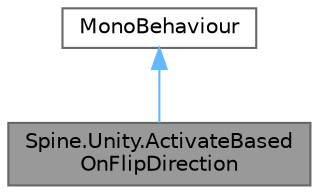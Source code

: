 digraph "Spine.Unity.ActivateBasedOnFlipDirection"
{
 // LATEX_PDF_SIZE
  bgcolor="transparent";
  edge [fontname=Helvetica,fontsize=10,labelfontname=Helvetica,labelfontsize=10];
  node [fontname=Helvetica,fontsize=10,shape=box,height=0.2,width=0.4];
  Node1 [id="Node000001",label="Spine.Unity.ActivateBased\lOnFlipDirection",height=0.2,width=0.4,color="gray40", fillcolor="grey60", style="filled", fontcolor="black",tooltip="Utility component to support flipping of 2D hinge chains (chains of HingeJoint2D objects) along with ..."];
  Node2 -> Node1 [id="edge1_Node000001_Node000002",dir="back",color="steelblue1",style="solid",tooltip=" "];
  Node2 [id="Node000002",label="MonoBehaviour",height=0.2,width=0.4,color="gray40", fillcolor="white", style="filled",tooltip=" "];
}
